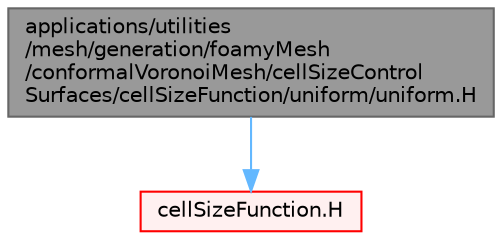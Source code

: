 digraph "applications/utilities/mesh/generation/foamyMesh/conformalVoronoiMesh/cellSizeControlSurfaces/cellSizeFunction/uniform/uniform.H"
{
 // LATEX_PDF_SIZE
  bgcolor="transparent";
  edge [fontname=Helvetica,fontsize=10,labelfontname=Helvetica,labelfontsize=10];
  node [fontname=Helvetica,fontsize=10,shape=box,height=0.2,width=0.4];
  Node1 [id="Node000001",label="applications/utilities\l/mesh/generation/foamyMesh\l/conformalVoronoiMesh/cellSizeControl\lSurfaces/cellSizeFunction/uniform/uniform.H",height=0.2,width=0.4,color="gray40", fillcolor="grey60", style="filled", fontcolor="black",tooltip=" "];
  Node1 -> Node2 [id="edge1_Node000001_Node000002",color="steelblue1",style="solid",tooltip=" "];
  Node2 [id="Node000002",label="cellSizeFunction.H",height=0.2,width=0.4,color="red", fillcolor="#FFF0F0", style="filled",URL="$cellSizeFunction_8H.html",tooltip=" "];
}
